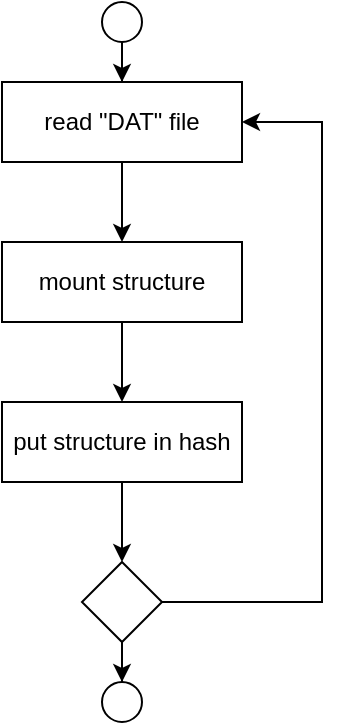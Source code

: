<mxfile version="21.2.9" type="github">
  <diagram name="Page-1" id="YL3UeHftRqh7bZdehh5i">
    <mxGraphModel dx="1164" dy="821" grid="1" gridSize="10" guides="1" tooltips="1" connect="1" arrows="1" fold="1" page="1" pageScale="1" pageWidth="827" pageHeight="1169" math="0" shadow="0">
      <root>
        <mxCell id="0" />
        <mxCell id="1" parent="0" />
        <mxCell id="kqvUMCP3Ss-ZGnMXkm6k-3" style="edgeStyle=orthogonalEdgeStyle;rounded=0;orthogonalLoop=1;jettySize=auto;html=1;" edge="1" parent="1" source="kqvUMCP3Ss-ZGnMXkm6k-1" target="kqvUMCP3Ss-ZGnMXkm6k-2">
          <mxGeometry relative="1" as="geometry" />
        </mxCell>
        <mxCell id="kqvUMCP3Ss-ZGnMXkm6k-1" value="" style="ellipse;whiteSpace=wrap;html=1;aspect=fixed;" vertex="1" parent="1">
          <mxGeometry x="370" y="40" width="20" height="20" as="geometry" />
        </mxCell>
        <mxCell id="kqvUMCP3Ss-ZGnMXkm6k-9" style="edgeStyle=orthogonalEdgeStyle;rounded=0;orthogonalLoop=1;jettySize=auto;html=1;" edge="1" parent="1" source="kqvUMCP3Ss-ZGnMXkm6k-2" target="kqvUMCP3Ss-ZGnMXkm6k-4">
          <mxGeometry relative="1" as="geometry" />
        </mxCell>
        <mxCell id="kqvUMCP3Ss-ZGnMXkm6k-2" value="read &quot;DAT&quot; file" style="rounded=0;whiteSpace=wrap;html=1;" vertex="1" parent="1">
          <mxGeometry x="320" y="80" width="120" height="40" as="geometry" />
        </mxCell>
        <mxCell id="kqvUMCP3Ss-ZGnMXkm6k-10" style="edgeStyle=orthogonalEdgeStyle;rounded=0;orthogonalLoop=1;jettySize=auto;html=1;entryX=0.5;entryY=0;entryDx=0;entryDy=0;" edge="1" parent="1" source="kqvUMCP3Ss-ZGnMXkm6k-4" target="kqvUMCP3Ss-ZGnMXkm6k-7">
          <mxGeometry relative="1" as="geometry" />
        </mxCell>
        <mxCell id="kqvUMCP3Ss-ZGnMXkm6k-4" value="mount structure" style="rounded=0;whiteSpace=wrap;html=1;" vertex="1" parent="1">
          <mxGeometry x="320" y="160" width="120" height="40" as="geometry" />
        </mxCell>
        <mxCell id="kqvUMCP3Ss-ZGnMXkm6k-12" style="edgeStyle=orthogonalEdgeStyle;rounded=0;orthogonalLoop=1;jettySize=auto;html=1;entryX=0.5;entryY=0;entryDx=0;entryDy=0;" edge="1" parent="1" source="kqvUMCP3Ss-ZGnMXkm6k-7" target="kqvUMCP3Ss-ZGnMXkm6k-8">
          <mxGeometry relative="1" as="geometry" />
        </mxCell>
        <mxCell id="kqvUMCP3Ss-ZGnMXkm6k-7" value="put structure in hash" style="rounded=0;whiteSpace=wrap;html=1;" vertex="1" parent="1">
          <mxGeometry x="320" y="240" width="120" height="40" as="geometry" />
        </mxCell>
        <mxCell id="kqvUMCP3Ss-ZGnMXkm6k-13" style="edgeStyle=orthogonalEdgeStyle;rounded=0;orthogonalLoop=1;jettySize=auto;html=1;entryX=1;entryY=0.5;entryDx=0;entryDy=0;" edge="1" parent="1" source="kqvUMCP3Ss-ZGnMXkm6k-8" target="kqvUMCP3Ss-ZGnMXkm6k-2">
          <mxGeometry relative="1" as="geometry">
            <Array as="points">
              <mxPoint x="480" y="340" />
              <mxPoint x="480" y="100" />
            </Array>
          </mxGeometry>
        </mxCell>
        <mxCell id="kqvUMCP3Ss-ZGnMXkm6k-14" style="edgeStyle=orthogonalEdgeStyle;rounded=0;orthogonalLoop=1;jettySize=auto;html=1;entryX=0.5;entryY=0;entryDx=0;entryDy=0;" edge="1" parent="1" source="kqvUMCP3Ss-ZGnMXkm6k-8" target="kqvUMCP3Ss-ZGnMXkm6k-15">
          <mxGeometry relative="1" as="geometry">
            <mxPoint x="460" y="420" as="targetPoint" />
          </mxGeometry>
        </mxCell>
        <mxCell id="kqvUMCP3Ss-ZGnMXkm6k-8" value="" style="rhombus;whiteSpace=wrap;html=1;" vertex="1" parent="1">
          <mxGeometry x="360" y="320" width="40" height="40" as="geometry" />
        </mxCell>
        <mxCell id="kqvUMCP3Ss-ZGnMXkm6k-15" value="" style="ellipse;whiteSpace=wrap;html=1;aspect=fixed;" vertex="1" parent="1">
          <mxGeometry x="370" y="380" width="20" height="20" as="geometry" />
        </mxCell>
      </root>
    </mxGraphModel>
  </diagram>
</mxfile>
